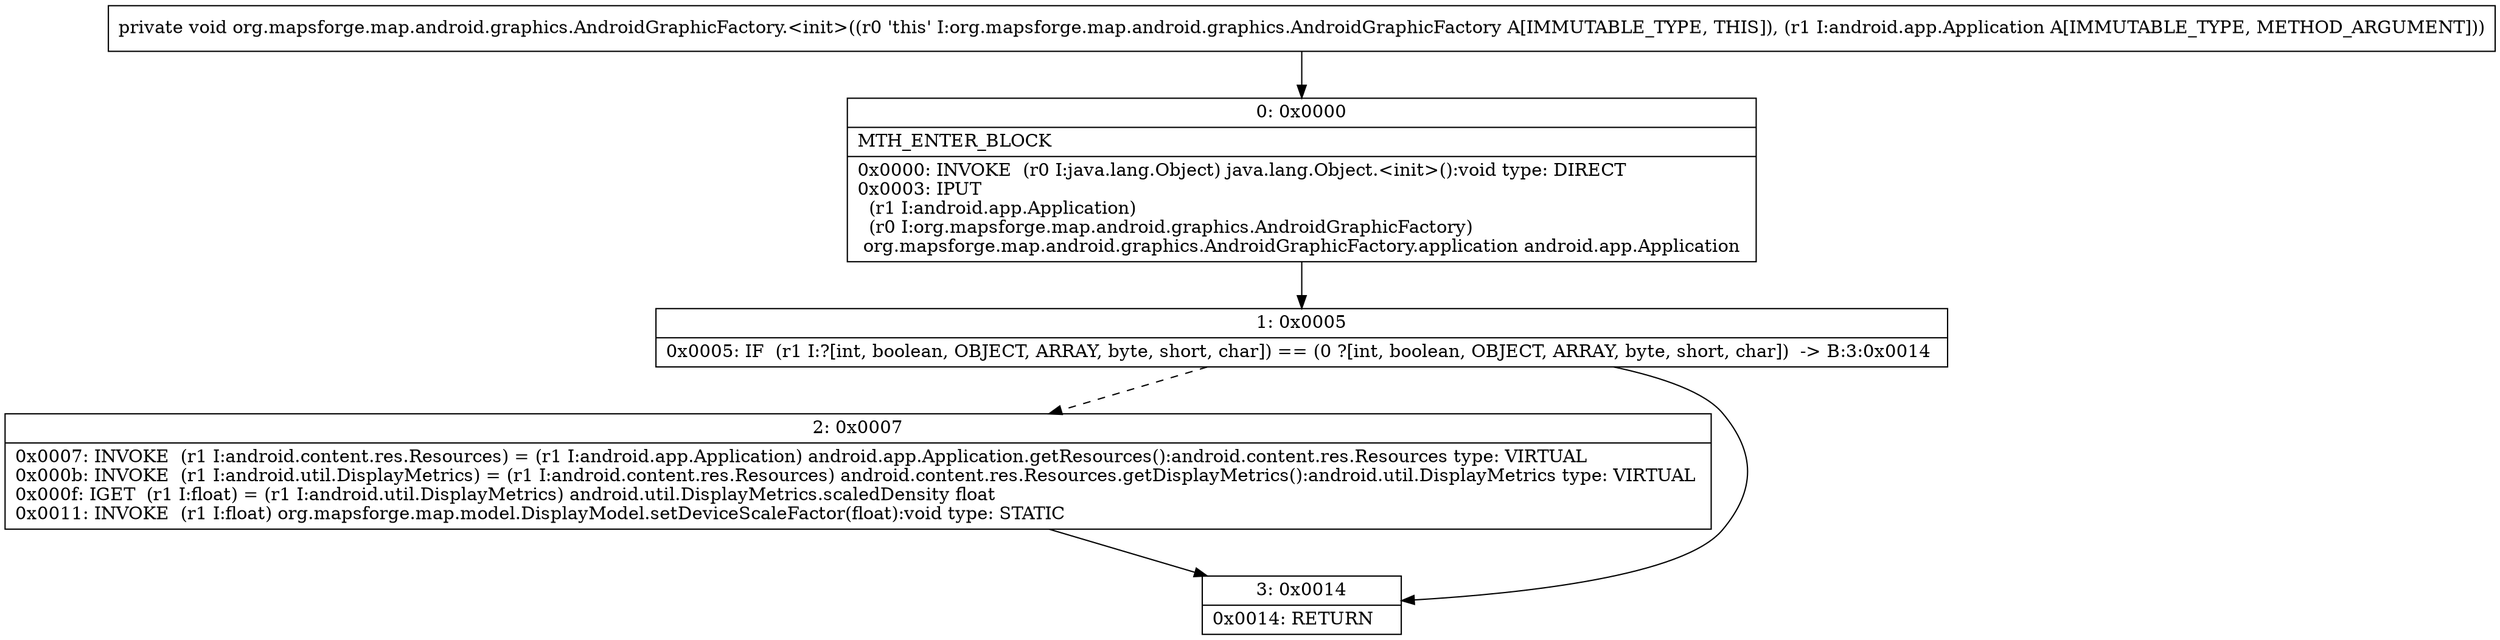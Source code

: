 digraph "CFG fororg.mapsforge.map.android.graphics.AndroidGraphicFactory.\<init\>(Landroid\/app\/Application;)V" {
Node_0 [shape=record,label="{0\:\ 0x0000|MTH_ENTER_BLOCK\l|0x0000: INVOKE  (r0 I:java.lang.Object) java.lang.Object.\<init\>():void type: DIRECT \l0x0003: IPUT  \l  (r1 I:android.app.Application)\l  (r0 I:org.mapsforge.map.android.graphics.AndroidGraphicFactory)\l org.mapsforge.map.android.graphics.AndroidGraphicFactory.application android.app.Application \l}"];
Node_1 [shape=record,label="{1\:\ 0x0005|0x0005: IF  (r1 I:?[int, boolean, OBJECT, ARRAY, byte, short, char]) == (0 ?[int, boolean, OBJECT, ARRAY, byte, short, char])  \-\> B:3:0x0014 \l}"];
Node_2 [shape=record,label="{2\:\ 0x0007|0x0007: INVOKE  (r1 I:android.content.res.Resources) = (r1 I:android.app.Application) android.app.Application.getResources():android.content.res.Resources type: VIRTUAL \l0x000b: INVOKE  (r1 I:android.util.DisplayMetrics) = (r1 I:android.content.res.Resources) android.content.res.Resources.getDisplayMetrics():android.util.DisplayMetrics type: VIRTUAL \l0x000f: IGET  (r1 I:float) = (r1 I:android.util.DisplayMetrics) android.util.DisplayMetrics.scaledDensity float \l0x0011: INVOKE  (r1 I:float) org.mapsforge.map.model.DisplayModel.setDeviceScaleFactor(float):void type: STATIC \l}"];
Node_3 [shape=record,label="{3\:\ 0x0014|0x0014: RETURN   \l}"];
MethodNode[shape=record,label="{private void org.mapsforge.map.android.graphics.AndroidGraphicFactory.\<init\>((r0 'this' I:org.mapsforge.map.android.graphics.AndroidGraphicFactory A[IMMUTABLE_TYPE, THIS]), (r1 I:android.app.Application A[IMMUTABLE_TYPE, METHOD_ARGUMENT])) }"];
MethodNode -> Node_0;
Node_0 -> Node_1;
Node_1 -> Node_2[style=dashed];
Node_1 -> Node_3;
Node_2 -> Node_3;
}

